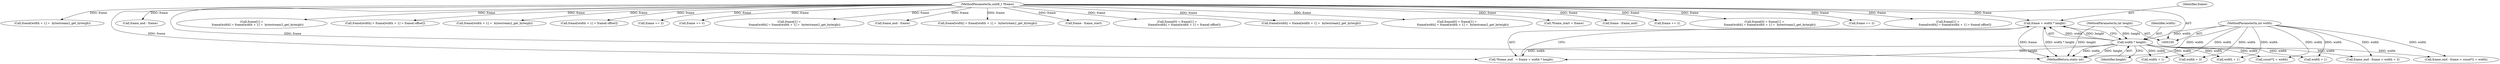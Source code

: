 digraph "0_FFmpeg_f52fbf4f3ed02a7d872d8a102006f29b4421f360@pointer" {
"1000113" [label="(Call,frame + width * height)"];
"1000102" [label="(MethodParameterIn,uint8_t *frame)"];
"1000115" [label="(Call,width * height)"];
"1000103" [label="(MethodParameterIn,int width)"];
"1000104" [label="(MethodParameterIn,int height)"];
"1000285" [label="(Call,frame[width + 1] =  bytestream2_get_byte(gb))"];
"1000324" [label="(MethodReturn,static int)"];
"1000116" [label="(Identifier,width)"];
"1000226" [label="(Call,width + 1)"];
"1000268" [label="(Call,width + 3)"];
"1000265" [label="(Call,frame_end - frame)"];
"1000111" [label="(Call,*frame_end   = frame + width * height)"];
"1000277" [label="(Call,frame[1] =\n             frame[width] = frame[width + 1] =  bytestream2_get_byte(gb))"];
"1000117" [label="(Identifier,height)"];
"1000102" [label="(MethodParameterIn,uint8_t *frame)"];
"1000219" [label="(Call,frame[width] = frame[width + 1] = frame[-offset])"];
"1000308" [label="(Call,frame[width + 1] =  bytestream2_get_byte(gb))"];
"1000223" [label="(Call,frame[width + 1] = frame[-offset])"];
"1000114" [label="(Identifier,frame)"];
"1000264" [label="(Call,frame_end - frame < width + 3)"];
"1000288" [label="(Call,width + 1)"];
"1000115" [label="(Call,width * height)"];
"1000194" [label="(Call,count*2 + width)"];
"1000293" [label="(Call,frame += 2)"];
"1000311" [label="(Call,width + 1)"];
"1000113" [label="(Call,frame + width * height)"];
"1000258" [label="(Call,frame += v)"];
"1000300" [label="(Call,frame[1] =\n            frame[width] = frame[width + 1] =  bytestream2_get_byte(gb))"];
"1000191" [label="(Call,frame_end - frame)"];
"1000304" [label="(Call,frame[width] = frame[width + 1] =  bytestream2_get_byte(gb))"];
"1000190" [label="(Call,frame_end - frame < count*2 + width)"];
"1000186" [label="(Call,frame - frame_start)"];
"1000211" [label="(Call,frame[0] = frame[1] =\n                frame[width] = frame[width + 1] = frame[-offset])"];
"1000281" [label="(Call,frame[width] = frame[width + 1] =  bytestream2_get_byte(gb))"];
"1000273" [label="(Call,frame[0] = frame[1] =\n             frame[width] = frame[width + 1] =  bytestream2_get_byte(gb))"];
"1000107" [label="(Call,*frame_start = frame)"];
"1000252" [label="(Call,frame - frame_end)"];
"1000233" [label="(Call,frame += 2)"];
"1000296" [label="(Call,frame[0] = frame[1] =\n            frame[width] = frame[width + 1] =  bytestream2_get_byte(gb))"];
"1000316" [label="(Call,frame += 2)"];
"1000103" [label="(MethodParameterIn,int width)"];
"1000104" [label="(MethodParameterIn,int height)"];
"1000215" [label="(Call,frame[1] =\n                frame[width] = frame[width + 1] = frame[-offset])"];
"1000113" -> "1000111"  [label="AST: "];
"1000113" -> "1000115"  [label="CFG: "];
"1000114" -> "1000113"  [label="AST: "];
"1000115" -> "1000113"  [label="AST: "];
"1000111" -> "1000113"  [label="CFG: "];
"1000113" -> "1000324"  [label="DDG: frame"];
"1000113" -> "1000324"  [label="DDG: width * height"];
"1000102" -> "1000113"  [label="DDG: frame"];
"1000115" -> "1000113"  [label="DDG: width"];
"1000115" -> "1000113"  [label="DDG: height"];
"1000102" -> "1000100"  [label="AST: "];
"1000102" -> "1000324"  [label="DDG: frame"];
"1000102" -> "1000107"  [label="DDG: frame"];
"1000102" -> "1000111"  [label="DDG: frame"];
"1000102" -> "1000186"  [label="DDG: frame"];
"1000102" -> "1000191"  [label="DDG: frame"];
"1000102" -> "1000211"  [label="DDG: frame"];
"1000102" -> "1000215"  [label="DDG: frame"];
"1000102" -> "1000219"  [label="DDG: frame"];
"1000102" -> "1000223"  [label="DDG: frame"];
"1000102" -> "1000233"  [label="DDG: frame"];
"1000102" -> "1000252"  [label="DDG: frame"];
"1000102" -> "1000258"  [label="DDG: frame"];
"1000102" -> "1000265"  [label="DDG: frame"];
"1000102" -> "1000273"  [label="DDG: frame"];
"1000102" -> "1000277"  [label="DDG: frame"];
"1000102" -> "1000281"  [label="DDG: frame"];
"1000102" -> "1000285"  [label="DDG: frame"];
"1000102" -> "1000293"  [label="DDG: frame"];
"1000102" -> "1000296"  [label="DDG: frame"];
"1000102" -> "1000300"  [label="DDG: frame"];
"1000102" -> "1000304"  [label="DDG: frame"];
"1000102" -> "1000308"  [label="DDG: frame"];
"1000102" -> "1000316"  [label="DDG: frame"];
"1000115" -> "1000117"  [label="CFG: "];
"1000116" -> "1000115"  [label="AST: "];
"1000117" -> "1000115"  [label="AST: "];
"1000115" -> "1000324"  [label="DDG: height"];
"1000115" -> "1000324"  [label="DDG: width"];
"1000115" -> "1000111"  [label="DDG: width"];
"1000115" -> "1000111"  [label="DDG: height"];
"1000103" -> "1000115"  [label="DDG: width"];
"1000104" -> "1000115"  [label="DDG: height"];
"1000115" -> "1000190"  [label="DDG: width"];
"1000115" -> "1000194"  [label="DDG: width"];
"1000115" -> "1000226"  [label="DDG: width"];
"1000115" -> "1000264"  [label="DDG: width"];
"1000115" -> "1000268"  [label="DDG: width"];
"1000115" -> "1000288"  [label="DDG: width"];
"1000115" -> "1000311"  [label="DDG: width"];
"1000103" -> "1000100"  [label="AST: "];
"1000103" -> "1000324"  [label="DDG: width"];
"1000103" -> "1000190"  [label="DDG: width"];
"1000103" -> "1000194"  [label="DDG: width"];
"1000103" -> "1000226"  [label="DDG: width"];
"1000103" -> "1000264"  [label="DDG: width"];
"1000103" -> "1000268"  [label="DDG: width"];
"1000103" -> "1000288"  [label="DDG: width"];
"1000103" -> "1000311"  [label="DDG: width"];
"1000104" -> "1000100"  [label="AST: "];
"1000104" -> "1000324"  [label="DDG: height"];
}
